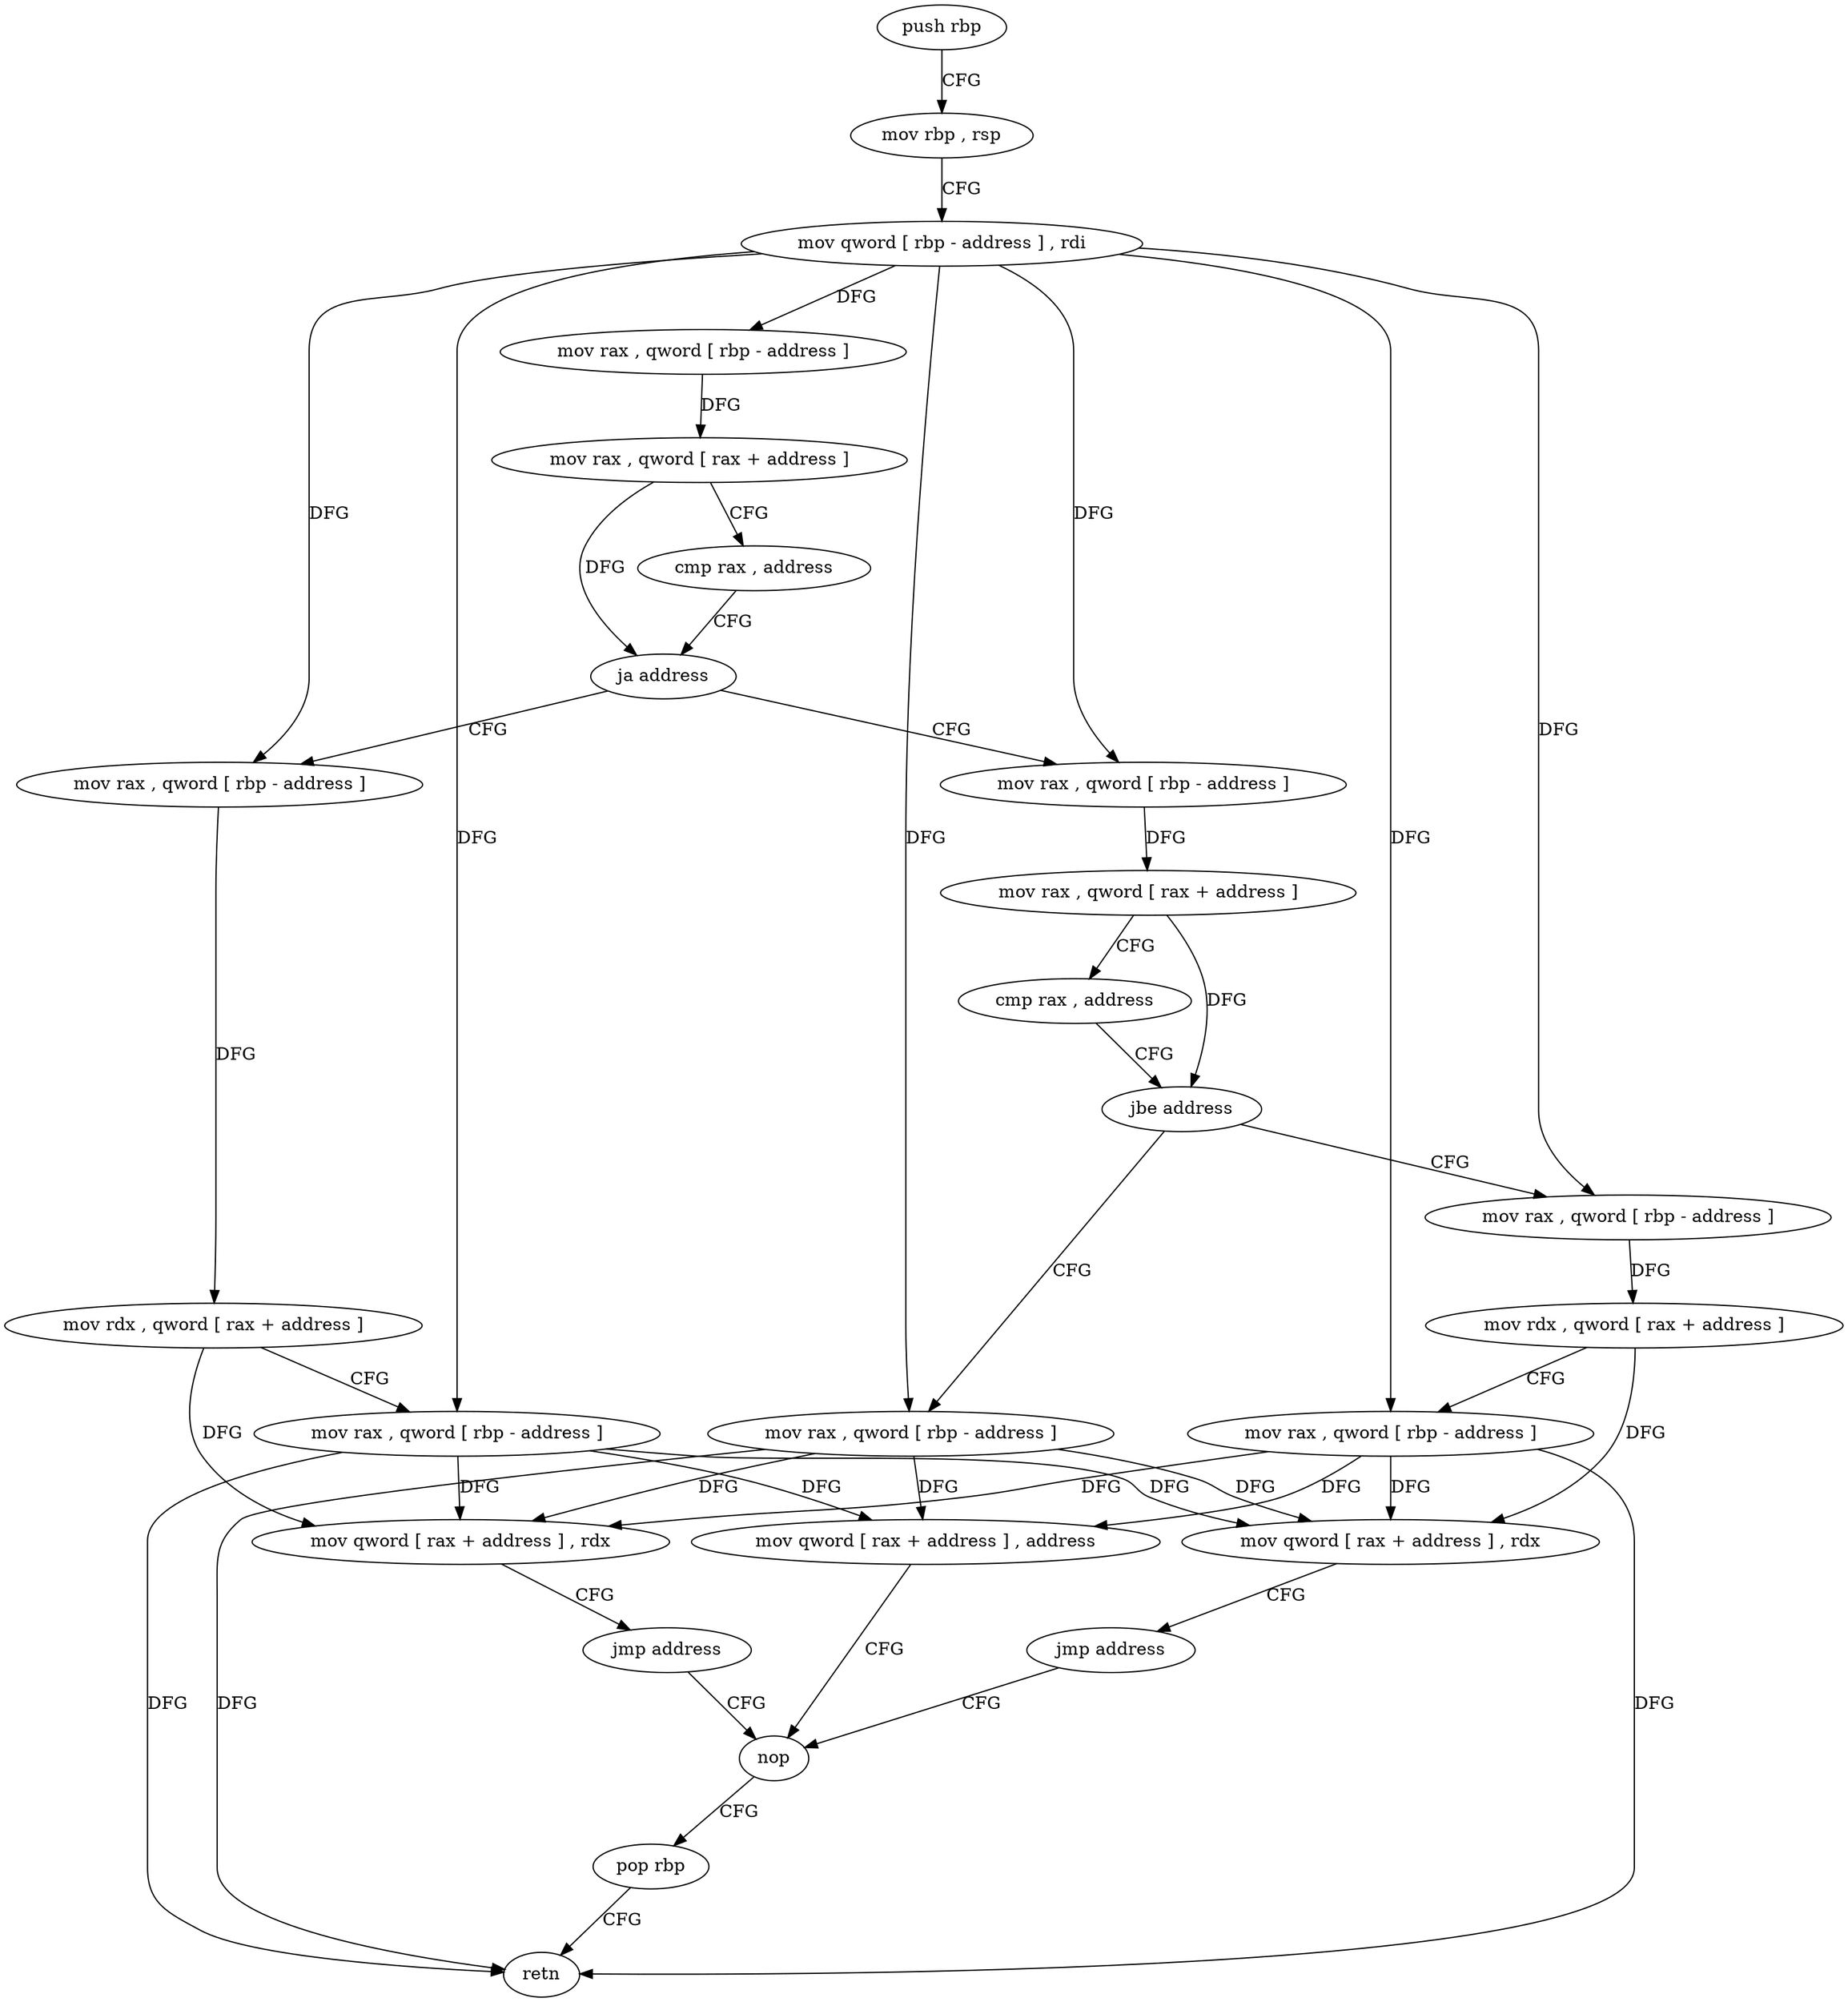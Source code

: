 digraph "func" {
"4278440" [label = "push rbp" ]
"4278441" [label = "mov rbp , rsp" ]
"4278444" [label = "mov qword [ rbp - address ] , rdi" ]
"4278448" [label = "mov rax , qword [ rbp - address ]" ]
"4278452" [label = "mov rax , qword [ rax + address ]" ]
"4278456" [label = "cmp rax , address" ]
"4278462" [label = "ja address" ]
"4278482" [label = "mov rax , qword [ rbp - address ]" ]
"4278464" [label = "mov rax , qword [ rbp - address ]" ]
"4278486" [label = "mov rax , qword [ rax + address ]" ]
"4278490" [label = "cmp rax , address" ]
"4278496" [label = "jbe address" ]
"4278516" [label = "mov rax , qword [ rbp - address ]" ]
"4278498" [label = "mov rax , qword [ rbp - address ]" ]
"4278468" [label = "mov rdx , qword [ rax + address ]" ]
"4278472" [label = "mov rax , qword [ rbp - address ]" ]
"4278476" [label = "mov qword [ rax + address ] , rdx" ]
"4278480" [label = "jmp address" ]
"4278528" [label = "nop" ]
"4278520" [label = "mov qword [ rax + address ] , address" ]
"4278502" [label = "mov rdx , qword [ rax + address ]" ]
"4278506" [label = "mov rax , qword [ rbp - address ]" ]
"4278510" [label = "mov qword [ rax + address ] , rdx" ]
"4278514" [label = "jmp address" ]
"4278529" [label = "pop rbp" ]
"4278530" [label = "retn" ]
"4278440" -> "4278441" [ label = "CFG" ]
"4278441" -> "4278444" [ label = "CFG" ]
"4278444" -> "4278448" [ label = "DFG" ]
"4278444" -> "4278482" [ label = "DFG" ]
"4278444" -> "4278464" [ label = "DFG" ]
"4278444" -> "4278472" [ label = "DFG" ]
"4278444" -> "4278516" [ label = "DFG" ]
"4278444" -> "4278498" [ label = "DFG" ]
"4278444" -> "4278506" [ label = "DFG" ]
"4278448" -> "4278452" [ label = "DFG" ]
"4278452" -> "4278456" [ label = "CFG" ]
"4278452" -> "4278462" [ label = "DFG" ]
"4278456" -> "4278462" [ label = "CFG" ]
"4278462" -> "4278482" [ label = "CFG" ]
"4278462" -> "4278464" [ label = "CFG" ]
"4278482" -> "4278486" [ label = "DFG" ]
"4278464" -> "4278468" [ label = "DFG" ]
"4278486" -> "4278490" [ label = "CFG" ]
"4278486" -> "4278496" [ label = "DFG" ]
"4278490" -> "4278496" [ label = "CFG" ]
"4278496" -> "4278516" [ label = "CFG" ]
"4278496" -> "4278498" [ label = "CFG" ]
"4278516" -> "4278520" [ label = "DFG" ]
"4278516" -> "4278476" [ label = "DFG" ]
"4278516" -> "4278510" [ label = "DFG" ]
"4278516" -> "4278530" [ label = "DFG" ]
"4278498" -> "4278502" [ label = "DFG" ]
"4278468" -> "4278472" [ label = "CFG" ]
"4278468" -> "4278476" [ label = "DFG" ]
"4278472" -> "4278476" [ label = "DFG" ]
"4278472" -> "4278520" [ label = "DFG" ]
"4278472" -> "4278510" [ label = "DFG" ]
"4278472" -> "4278530" [ label = "DFG" ]
"4278476" -> "4278480" [ label = "CFG" ]
"4278480" -> "4278528" [ label = "CFG" ]
"4278528" -> "4278529" [ label = "CFG" ]
"4278520" -> "4278528" [ label = "CFG" ]
"4278502" -> "4278506" [ label = "CFG" ]
"4278502" -> "4278510" [ label = "DFG" ]
"4278506" -> "4278510" [ label = "DFG" ]
"4278506" -> "4278520" [ label = "DFG" ]
"4278506" -> "4278476" [ label = "DFG" ]
"4278506" -> "4278530" [ label = "DFG" ]
"4278510" -> "4278514" [ label = "CFG" ]
"4278514" -> "4278528" [ label = "CFG" ]
"4278529" -> "4278530" [ label = "CFG" ]
}
